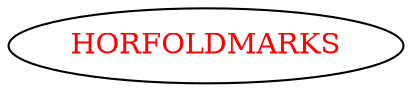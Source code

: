 digraph dependencyGraph {
 concentrate=true;
 ranksep="2.0";
 rankdir="LR"; 
 splines="ortho";
"HORFOLDMARKS" [fontcolor="red"];
}